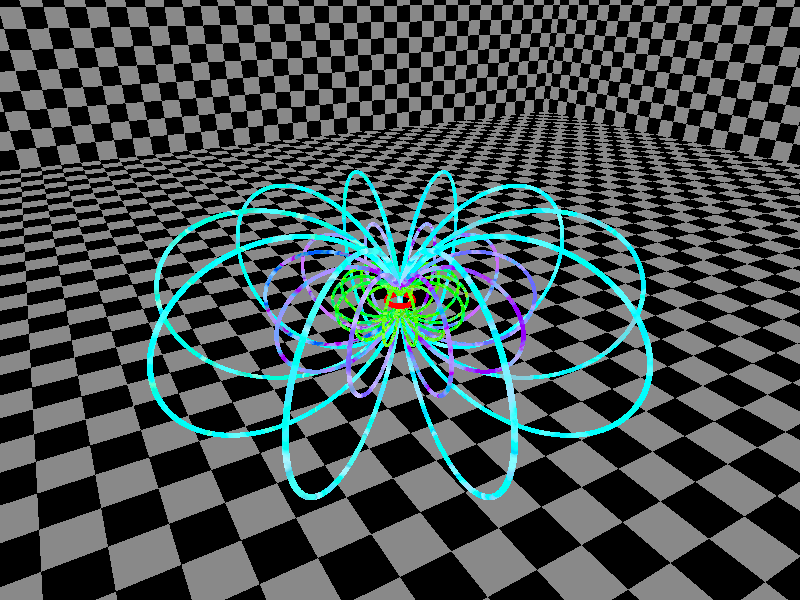 #version 3.7;

global_settings{
  assumed_gamma 1
}

#include "colors.inc"

#declare R1 = seed(1);

camera{
  location <0,-20,10>
  look_at <0,0,0>
  right 1.33*x
  up z
  sky z
}

light_source{
  0.5*<100,-100,100>
  rgb 1
  area_light x*5, z*5, 25,25
  orient
  circular
}

torus{
  0.5,0.1
  pigment{rgb <1,0,0>}
  rotate 90*x
}

box{
  <-100,-100,-15>,<100,100,100>
  pigment{checker rgb 0 rgb 0.25 scale 3}
  hollow
  rotate z*30
}

#macro field_line(R,r,rot)
  blob{
    #local n=1000;
    #local i=0;
    #while (i<n)
      #declare drot = i/n;
      #declare theta = (rot+drot)*pi;
      #declare loc = R*sin(theta)*abs(sin(theta))*<sin(theta),0,cos(theta)>;
      sphere{loc, r, 1.0}
      #local i=i+1;
    #end
  }
#end

#declare layers = 3;
#declare j=0;
#while (j<layers)

  #switch (j)
    #case (0)
      #declare field_lines = 14;
      #declare r = 0.075;
      #declare R = 2.5;
      #declare dom_color = <0,1,0>;
    #break
    #case (1)
      #declare field_lines = 10;
      #declare r = 0.1;
      #declare R = 5;
      #declare dom_color = <0.3,0.3,1>;
    #break
    #case (2)
      #declare field_lines = 10;
      #declare r = 0.125;
      #declare R = 9;
      #declare dom_color = <0,1,1>;
    #break
  #end

  #declare i = 0;
  #while (i<field_lines)
    object{
      #declare rot = rand(R1);
      #declare phi = 360*i/field_lines;
      field_line(R,r,rot)
      pigment{
	radial
	pigment_map{
	  [0.0 rgb dom_color+0.5*(<rand(R1),rand(R1),rand(R1)>-<rand(R1),rand(R1),rand(R1)>)]
	  [0.2 rgb dom_color+0.5*(<rand(R1),rand(R1),rand(R1)>-<rand(R1),rand(R1),rand(R1)>)]
	  [0.4 rgb dom_color+0.5*(<rand(R1),rand(R1),rand(R1)>-<rand(R1),rand(R1),rand(R1)>)]
	  [0.6 rgb dom_color+0.5*(<rand(R1),rand(R1),rand(R1)>-<rand(R1),rand(R1),rand(R1)>)]
	  [0.8 rgb dom_color+0.5*(<rand(R1),rand(R1),rand(R1)>-<rand(R1),rand(R1),rand(R1)>)]
	  [1.0 rgb dom_color+0.5*(<rand(R1),rand(R1),rand(R1)>-<rand(R1),rand(R1),rand(R1)>)]
	}
	turbulence 1
	sine_wave
	frequency 5
	//rotate y*rot*360
	translate x*R/2
      }
      rotate z*phi
    }
    #declare i = i+1;
  #end
  #declare j = j+1;
#end